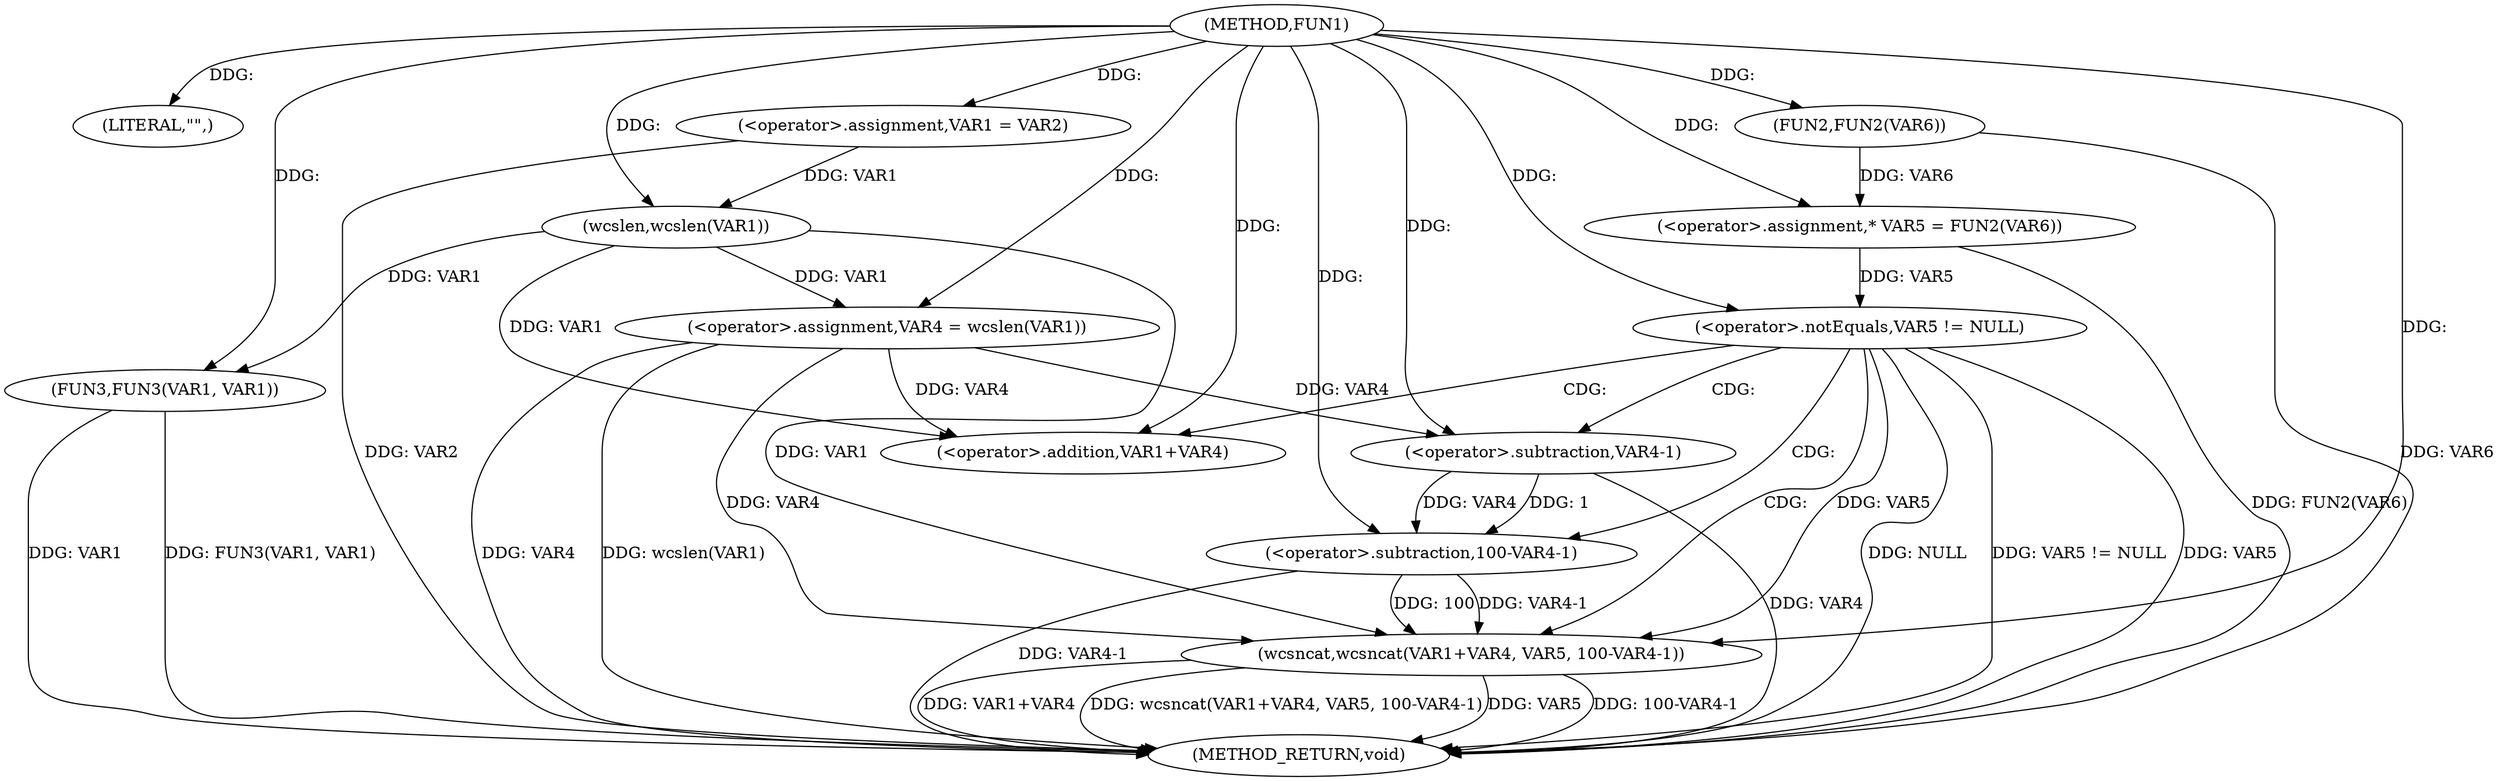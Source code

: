 digraph FUN1 {  
"1000100" [label = "(METHOD,FUN1)" ]
"1000136" [label = "(METHOD_RETURN,void)" ]
"1000103" [label = "(LITERAL,\"\",)" ]
"1000104" [label = "(<operator>.assignment,VAR1 = VAR2)" ]
"1000109" [label = "(<operator>.assignment,VAR4 = wcslen(VAR1))" ]
"1000111" [label = "(wcslen,wcslen(VAR1))" ]
"1000114" [label = "(<operator>.assignment,* VAR5 = FUN2(VAR6))" ]
"1000116" [label = "(FUN2,FUN2(VAR6))" ]
"1000119" [label = "(<operator>.notEquals,VAR5 != NULL)" ]
"1000123" [label = "(wcsncat,wcsncat(VAR1+VAR4, VAR5, 100-VAR4-1))" ]
"1000124" [label = "(<operator>.addition,VAR1+VAR4)" ]
"1000128" [label = "(<operator>.subtraction,100-VAR4-1)" ]
"1000130" [label = "(<operator>.subtraction,VAR4-1)" ]
"1000133" [label = "(FUN3,FUN3(VAR1, VAR1))" ]
  "1000116" -> "1000136"  [ label = "DDG: VAR6"] 
  "1000128" -> "1000136"  [ label = "DDG: VAR4-1"] 
  "1000123" -> "1000136"  [ label = "DDG: wcsncat(VAR1+VAR4, VAR5, 100-VAR4-1)"] 
  "1000133" -> "1000136"  [ label = "DDG: VAR1"] 
  "1000119" -> "1000136"  [ label = "DDG: NULL"] 
  "1000123" -> "1000136"  [ label = "DDG: VAR5"] 
  "1000133" -> "1000136"  [ label = "DDG: FUN3(VAR1, VAR1)"] 
  "1000123" -> "1000136"  [ label = "DDG: 100-VAR4-1"] 
  "1000119" -> "1000136"  [ label = "DDG: VAR5 != NULL"] 
  "1000109" -> "1000136"  [ label = "DDG: VAR4"] 
  "1000119" -> "1000136"  [ label = "DDG: VAR5"] 
  "1000109" -> "1000136"  [ label = "DDG: wcslen(VAR1)"] 
  "1000114" -> "1000136"  [ label = "DDG: FUN2(VAR6)"] 
  "1000104" -> "1000136"  [ label = "DDG: VAR2"] 
  "1000130" -> "1000136"  [ label = "DDG: VAR4"] 
  "1000123" -> "1000136"  [ label = "DDG: VAR1+VAR4"] 
  "1000100" -> "1000103"  [ label = "DDG: "] 
  "1000100" -> "1000104"  [ label = "DDG: "] 
  "1000111" -> "1000109"  [ label = "DDG: VAR1"] 
  "1000100" -> "1000109"  [ label = "DDG: "] 
  "1000104" -> "1000111"  [ label = "DDG: VAR1"] 
  "1000100" -> "1000111"  [ label = "DDG: "] 
  "1000116" -> "1000114"  [ label = "DDG: VAR6"] 
  "1000100" -> "1000114"  [ label = "DDG: "] 
  "1000100" -> "1000116"  [ label = "DDG: "] 
  "1000114" -> "1000119"  [ label = "DDG: VAR5"] 
  "1000100" -> "1000119"  [ label = "DDG: "] 
  "1000111" -> "1000123"  [ label = "DDG: VAR1"] 
  "1000100" -> "1000123"  [ label = "DDG: "] 
  "1000109" -> "1000123"  [ label = "DDG: VAR4"] 
  "1000111" -> "1000124"  [ label = "DDG: VAR1"] 
  "1000100" -> "1000124"  [ label = "DDG: "] 
  "1000109" -> "1000124"  [ label = "DDG: VAR4"] 
  "1000119" -> "1000123"  [ label = "DDG: VAR5"] 
  "1000128" -> "1000123"  [ label = "DDG: 100"] 
  "1000128" -> "1000123"  [ label = "DDG: VAR4-1"] 
  "1000100" -> "1000128"  [ label = "DDG: "] 
  "1000130" -> "1000128"  [ label = "DDG: VAR4"] 
  "1000130" -> "1000128"  [ label = "DDG: 1"] 
  "1000100" -> "1000130"  [ label = "DDG: "] 
  "1000109" -> "1000130"  [ label = "DDG: VAR4"] 
  "1000111" -> "1000133"  [ label = "DDG: VAR1"] 
  "1000100" -> "1000133"  [ label = "DDG: "] 
  "1000119" -> "1000128"  [ label = "CDG: "] 
  "1000119" -> "1000123"  [ label = "CDG: "] 
  "1000119" -> "1000124"  [ label = "CDG: "] 
  "1000119" -> "1000130"  [ label = "CDG: "] 
}
